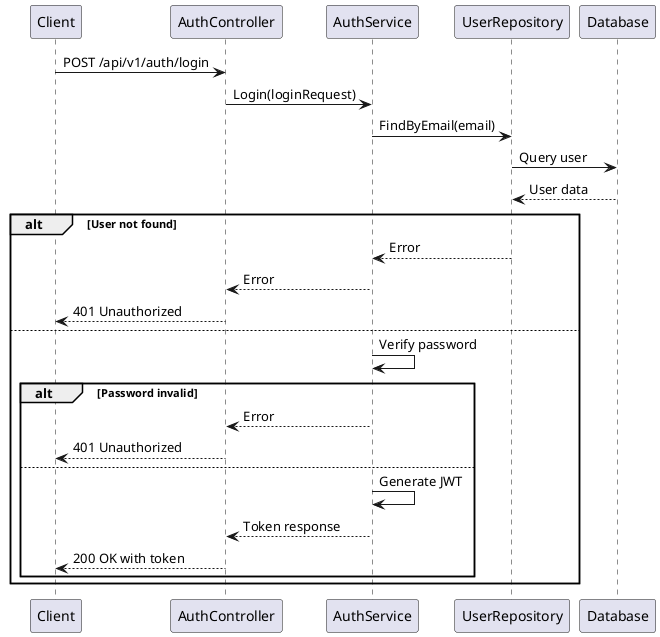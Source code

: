 @startuml
participant Client
participant AuthController
participant AuthService
participant UserRepository
participant Database

Client -> AuthController: POST /api/v1/auth/login
AuthController -> AuthService: Login(loginRequest)
AuthService -> UserRepository: FindByEmail(email)
UserRepository -> Database: Query user
Database --> UserRepository: User data

alt User not found
  UserRepository --> AuthService: Error
  AuthService --> AuthController: Error
  AuthController --> Client: 401 Unauthorized
else
  AuthService -> AuthService: Verify password
  alt Password invalid
    AuthService --> AuthController: Error
    AuthController --> Client: 401 Unauthorized
  else
    AuthService -> AuthService: Generate JWT
    AuthService --> AuthController: Token response
    AuthController --> Client: 200 OK with token
  end
end
@enduml
